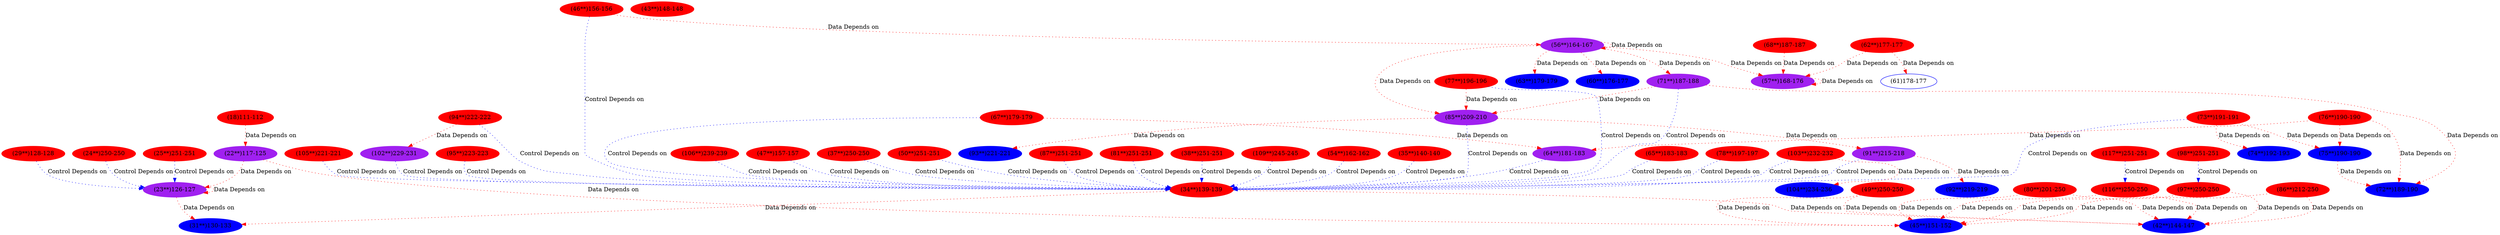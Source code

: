 digraph "" { 
18[ label="(18)111-112",color=red,style=filled];
22[ label="(22**)117-125",color=purple,style=filled];
22[ label="(22**)117-125",color=purple,style=filled];
22[ label="(22**)117-125",color=purple,style=filled];
18[ label="(18)111-112",color=red,style=filled];
23[ label="(23**)126-127",color=purple,style=filled];
23[ label="(23**)126-127",color=purple,style=filled];
22[ label="(22**)117-125",color=purple,style=filled];
22[ label="(22**)117-125",color=purple,style=filled];
22[ label="(22**)117-125",color=purple,style=filled];
22[ label="(22**)117-125",color=purple,style=filled];
22[ label="(22**)117-125",color=purple,style=filled];
22[ label="(22**)117-125",color=purple,style=filled];
34[ label="(34**)139-139",color=red,style=filled];
35[ label="(35**)140-140",color=red,style=filled];
29[ label="(29**)128-128",color=red,style=filled];
31[ label="(31**)130-133",color=blue,style=filled];
31[ label="(31**)130-133",color=blue,style=filled];
31[ label="(31**)130-133",color=blue,style=filled];
31[ label="(31**)130-133",color=blue,style=filled];
45[ label="(45**)151-152",color=blue,style=filled];
46[ label="(46**)156-156",color=red,style=filled];
47[ label="(47**)157-157",color=red,style=filled];
42[ label="(42**)144-147",color=blue,style=filled];
42[ label="(42**)144-147",color=blue,style=filled];
42[ label="(42**)144-147",color=blue,style=filled];
42[ label="(42**)144-147",color=blue,style=filled];
43[ label="(43**)148-148",color=red,style=filled];
45[ label="(45**)151-152",color=blue,style=filled];
57[ label="(57**)168-176",color=purple,style=filled];
57[ label="(57**)168-176",color=purple,style=filled];
57[ label="(57**)168-176",color=purple,style=filled];
57[ label="(57**)168-176",color=purple,style=filled];
57[ label="(57**)168-176",color=purple,style=filled];
57[ label="(57**)168-176",color=purple,style=filled];
57[ label="(57**)168-176",color=purple,style=filled];
57[ label="(57**)168-176",color=purple,style=filled];
54[ label="(54**)162-162",color=red,style=filled];
56[ label="(56**)164-167",color=purple,style=filled];
56[ label="(56**)164-167",color=purple,style=filled];
56[ label="(56**)164-167",color=purple,style=filled];
56[ label="(56**)164-167",color=purple,style=filled];
68[ label="(68**)187-187",color=red,style=filled];
71[ label="(71**)187-188",color=purple,style=filled];
76[ label="(76**)190-190",color=red,style=filled];
72[ label="(72**)189-190",color=blue,style=filled];
75[ label="(75**)190-190",color=blue,style=filled];
73[ label="(73**)191-191",color=red,style=filled];
71[ label="(71**)187-188",color=purple,style=filled];
72[ label="(72**)189-190",color=blue,style=filled];
67[ label="(67**)179-179",color=red,style=filled];
63[ label="(63**)179-179",color=blue,style=filled];
57[ label="(57**)168-176",color=purple,style=filled];
60[ label="(60**)176-177",color=blue,style=filled];
62[ label="(62**)177-177",color=red,style=filled];
60[ label="(60**)176-177",color=blue,style=filled];
64[ label="(64**)181-183",color=purple,style=filled];
64[ label="(64**)181-183",color=purple,style=filled];
65[ label="(65**)183-183",color=red,style=filled];
64[ label="(64**)181-183",color=purple,style=filled];
80[ label="(80**)201-250",color=red,style=filled];
80[ label="(80**)201-250",color=red,style=filled];
80[ label="(80**)201-250",color=red,style=filled];
80[ label="(80**)201-250",color=red,style=filled];
80[ label="(80**)201-250",color=red,style=filled];
80[ label="(80**)201-250",color=red,style=filled];
80[ label="(80**)201-250",color=red,style=filled];
78[ label="(78**)197-197",color=red,style=filled];
77[ label="(77**)196-196",color=red,style=filled];
74[ label="(74**)192-193",color=blue,style=filled];
74[ label="(74**)192-193",color=blue,style=filled];
86[ label="(86**)212-250",color=red,style=filled];
80[ label="(80**)201-250",color=red,style=filled];
86[ label="(86**)212-250",color=red,style=filled];
80[ label="(80**)201-250",color=red,style=filled];
93[ label="(93**)221-221",color=blue,style=filled];
105[ label="(105**)221-221",color=red,style=filled];
86[ label="(86**)212-250",color=red,style=filled];
80[ label="(80**)201-250",color=red,style=filled];
94[ label="(94**)222-222",color=red,style=filled];
86[ label="(86**)212-250",color=red,style=filled];
80[ label="(80**)201-250",color=red,style=filled];
95[ label="(95**)223-223",color=red,style=filled];
86[ label="(86**)212-250",color=red,style=filled];
80[ label="(80**)201-250",color=red,style=filled];
91[ label="(91**)215-218",color=purple,style=filled];
86[ label="(86**)212-250",color=red,style=filled];
80[ label="(80**)201-250",color=red,style=filled];
91[ label="(91**)215-218",color=purple,style=filled];
86[ label="(86**)212-250",color=red,style=filled];
80[ label="(80**)201-250",color=red,style=filled];
91[ label="(91**)215-218",color=purple,style=filled];
86[ label="(86**)212-250",color=red,style=filled];
80[ label="(80**)201-250",color=red,style=filled];
92[ label="(92**)219-219",color=blue,style=filled];
86[ label="(86**)212-250",color=red,style=filled];
80[ label="(80**)201-250",color=red,style=filled];
86[ label="(86**)212-250",color=red,style=filled];
80[ label="(80**)201-250",color=red,style=filled];
86[ label="(86**)212-250",color=red,style=filled];
80[ label="(80**)201-250",color=red,style=filled];
86[ label="(86**)212-250",color=red,style=filled];
80[ label="(80**)201-250",color=red,style=filled];
91[ label="(91**)215-218",color=purple,style=filled];
80[ label="(80**)201-250",color=red,style=filled];
85[ label="(85**)209-210",color=purple,style=filled];
80[ label="(80**)201-250",color=red,style=filled];
85[ label="(85**)209-210",color=purple,style=filled];
80[ label="(80**)201-250",color=red,style=filled];
80[ label="(80**)201-250",color=red,style=filled];
86[ label="(86**)212-250",color=red,style=filled];
80[ label="(80**)201-250",color=red,style=filled];
106[ label="(106**)239-239",color=red,style=filled];
86[ label="(86**)212-250",color=red,style=filled];
80[ label="(80**)201-250",color=red,style=filled];
86[ label="(86**)212-250",color=red,style=filled];
80[ label="(80**)201-250",color=red,style=filled];
86[ label="(86**)212-250",color=red,style=filled];
80[ label="(80**)201-250",color=red,style=filled];
104[ label="(104**)234-236",color=blue,style=filled];
86[ label="(86**)212-250",color=red,style=filled];
80[ label="(80**)201-250",color=red,style=filled];
104[ label="(104**)234-236",color=blue,style=filled];
86[ label="(86**)212-250",color=red,style=filled];
80[ label="(80**)201-250",color=red,style=filled];
104[ label="(104**)234-236",color=blue,style=filled];
86[ label="(86**)212-250",color=red,style=filled];
80[ label="(80**)201-250",color=red,style=filled];
103[ label="(103**)232-232",color=red,style=filled];
86[ label="(86**)212-250",color=red,style=filled];
80[ label="(80**)201-250",color=red,style=filled];
102[ label="(102**)229-231",color=purple,style=filled];
86[ label="(86**)212-250",color=red,style=filled];
80[ label="(80**)201-250",color=red,style=filled];
102[ label="(102**)229-231",color=purple,style=filled];
86[ label="(86**)212-250",color=red,style=filled];
80[ label="(80**)201-250",color=red,style=filled];
102[ label="(102**)229-231",color=purple,style=filled];
86[ label="(86**)212-250",color=red,style=filled];
80[ label="(80**)201-250",color=red,style=filled];
86[ label="(86**)212-250",color=red,style=filled];
80[ label="(80**)201-250",color=red,style=filled];
86[ label="(86**)212-250",color=red,style=filled];
80[ label="(80**)201-250",color=red,style=filled];
86[ label="(86**)212-250",color=red,style=filled];
80[ label="(80**)201-250",color=red,style=filled];
86[ label="(86**)212-250",color=red,style=filled];
80[ label="(80**)201-250",color=red,style=filled];
86[ label="(86**)212-250",color=red,style=filled];
80[ label="(80**)201-250",color=red,style=filled];
49[ label="(49**)250-250",color=red,style=filled];
116[ label="(116**)250-250",color=red,style=filled];
86[ label="(86**)212-250",color=red,style=filled];
80[ label="(80**)201-250",color=red,style=filled];
97[ label="(97**)250-250",color=red,style=filled];
37[ label="(37**)250-250",color=red,style=filled];
24[ label="(24**)250-250",color=red,style=filled];
50[ label="(50**)251-251",color=red,style=filled];
117[ label="(117**)251-251",color=red,style=filled];
87[ label="(87**)251-251",color=red,style=filled];
98[ label="(98**)251-251",color=red,style=filled];
81[ label="(81**)251-251",color=red,style=filled];
38[ label="(38**)251-251",color=red,style=filled];
25[ label="(25**)251-251",color=red,style=filled];
86[ label="(86**)212-250",color=red,style=filled];
80[ label="(80**)201-250",color=red,style=filled];
86[ label="(86**)212-250",color=red,style=filled];
80[ label="(80**)201-250",color=red,style=filled];
86[ label="(86**)212-250",color=red,style=filled];
80[ label="(80**)201-250",color=red,style=filled];
86[ label="(86**)212-250",color=red,style=filled];
80[ label="(80**)201-250",color=red,style=filled];
86[ label="(86**)212-250",color=red,style=filled];
80[ label="(80**)201-250",color=red,style=filled];
86[ label="(86**)212-250",color=red,style=filled];
80[ label="(80**)201-250",color=red,style=filled];
109[ label="(109**)245-245",color=red,style=filled];
86[ label="(86**)212-250",color=red,style=filled];
80[ label="(80**)201-250",color=red,style=filled];
86[ label="(86**)212-250",color=red,style=filled];
80[ label="(80**)201-250",color=red,style=filled];
86[ label="(86**)212-250",color=red,style=filled];
80[ label="(80**)201-250",color=red,style=filled];
86[ label="(86**)212-250",color=red,style=filled];
80[ label="(80**)201-250",color=red,style=filled];
18->22[ color="red" label="Data Depends on" style = dotted ];
23->31[ color="red" label="Data Depends on" style = dotted ];
23->23[ color="red" label="Data Depends on" style = dotted ];
22->45[ color="red" label="Data Depends on" style = dotted ];
22->23[ color="red" label="Data Depends on" style = dotted ];
25->23[ color="blue" label="Control Depends on" style = dotted ];
24->23[ color="blue" label="Control Depends on" style = dotted ];
29->23[ color="blue" label="Control Depends on" style = dotted ];
34->31[ color="red" label="Data Depends on" style = dotted ];
34->42[ color="red" label="Data Depends on" style = dotted ];
35->34[ color="blue" label="Control Depends on" style = dotted ];
38->34[ color="blue" label="Control Depends on" style = dotted ];
37->34[ color="blue" label="Control Depends on" style = dotted ];
46->56[ color="red" label="Data Depends on" style = dotted ];
46->34[ color="blue" label="Control Depends on" style = dotted ];
47->34[ color="blue" label="Control Depends on" style = dotted ];
50->34[ color="blue" label="Control Depends on" style = dotted ];
49->45[ color="red" label="Data Depends on" style = dotted ];
49->42[ color="red" label="Data Depends on" style = dotted ];
54->34[ color="blue" label="Control Depends on" style = dotted ];
57->57[ color="red" label="Data Depends on" style = dotted ];
56->60[ color="red" label="Data Depends on" style = dotted ];
56->57[ color="red" label="Data Depends on" style = dotted ];
56->71[ color="red" label="Data Depends on" style = dotted ];
56->85[ color="red" label="Data Depends on" style = dotted ];
56->56[ color="red" label="Data Depends on" style = dotted ];
56->63[ color="red" label="Data Depends on" style = dotted ];
61[ label="(61)178-177",color=blue];
62->61[ color="red" label="Data Depends on" style = dotted ];
62->57[ color="red" label="Data Depends on" style = dotted ];
68->57[ color="red" label="Data Depends on" style = dotted ];
71->34[ color="blue" label="Control Depends on" style = dotted ];
71->72[ color="red" label="Data Depends on" style = dotted ];
71->85[ color="red" label="Data Depends on" style = dotted ];
64->34[ color="blue" label="Control Depends on" style = dotted ];
65->34[ color="blue" label="Control Depends on" style = dotted ];
67->64[ color="red" label="Data Depends on" style = dotted ];
67->34[ color="blue" label="Control Depends on" style = dotted ];
76->72[ color="red" label="Data Depends on" style = dotted ];
76->75[ color="red" label="Data Depends on" style = dotted ];
76->64[ color="red" label="Data Depends on" style = dotted ];
77->85[ color="red" label="Data Depends on" style = dotted ];
77->34[ color="blue" label="Control Depends on" style = dotted ];
78->34[ color="blue" label="Control Depends on" style = dotted ];
73->34[ color="blue" label="Control Depends on" style = dotted ];
73->74[ color="red" label="Data Depends on" style = dotted ];
73->75[ color="red" label="Data Depends on" style = dotted ];
75->72[ color="red" label="Data Depends on" style = dotted ];
85->93[ color="red" label="Data Depends on" style = dotted ];
85->91[ color="red" label="Data Depends on" style = dotted ];
85->34[ color="blue" label="Control Depends on" style = dotted ];
87->34[ color="blue" label="Control Depends on" style = dotted ];
86->45[ color="red" label="Data Depends on" style = dotted ];
86->42[ color="red" label="Data Depends on" style = dotted ];
81->34[ color="blue" label="Control Depends on" style = dotted ];
80->42[ color="red" label="Data Depends on" style = dotted ];
80->45[ color="red" label="Data Depends on" style = dotted ];
95->34[ color="blue" label="Control Depends on" style = dotted ];
94->34[ color="blue" label="Control Depends on" style = dotted ];
94->102[ color="red" label="Data Depends on" style = dotted ];
91->34[ color="blue" label="Control Depends on" style = dotted ];
91->92[ color="red" label="Data Depends on" style = dotted ];
102->34[ color="blue" label="Control Depends on" style = dotted ];
103->104[ color="red" label="Data Depends on" style = dotted ];
103->34[ color="blue" label="Control Depends on" style = dotted ];
98->97[ color="blue" label="Control Depends on" style = dotted ];
97->42[ color="red" label="Data Depends on" style = dotted ];
97->45[ color="red" label="Data Depends on" style = dotted ];
109->34[ color="blue" label="Control Depends on" style = dotted ];
106->34[ color="blue" label="Control Depends on" style = dotted ];
105->34[ color="blue" label="Control Depends on" style = dotted ];
117->116[ color="blue" label="Control Depends on" style = dotted ];
116->45[ color="red" label="Data Depends on" style = dotted ];
116->42[ color="red" label="Data Depends on" style = dotted ];
}